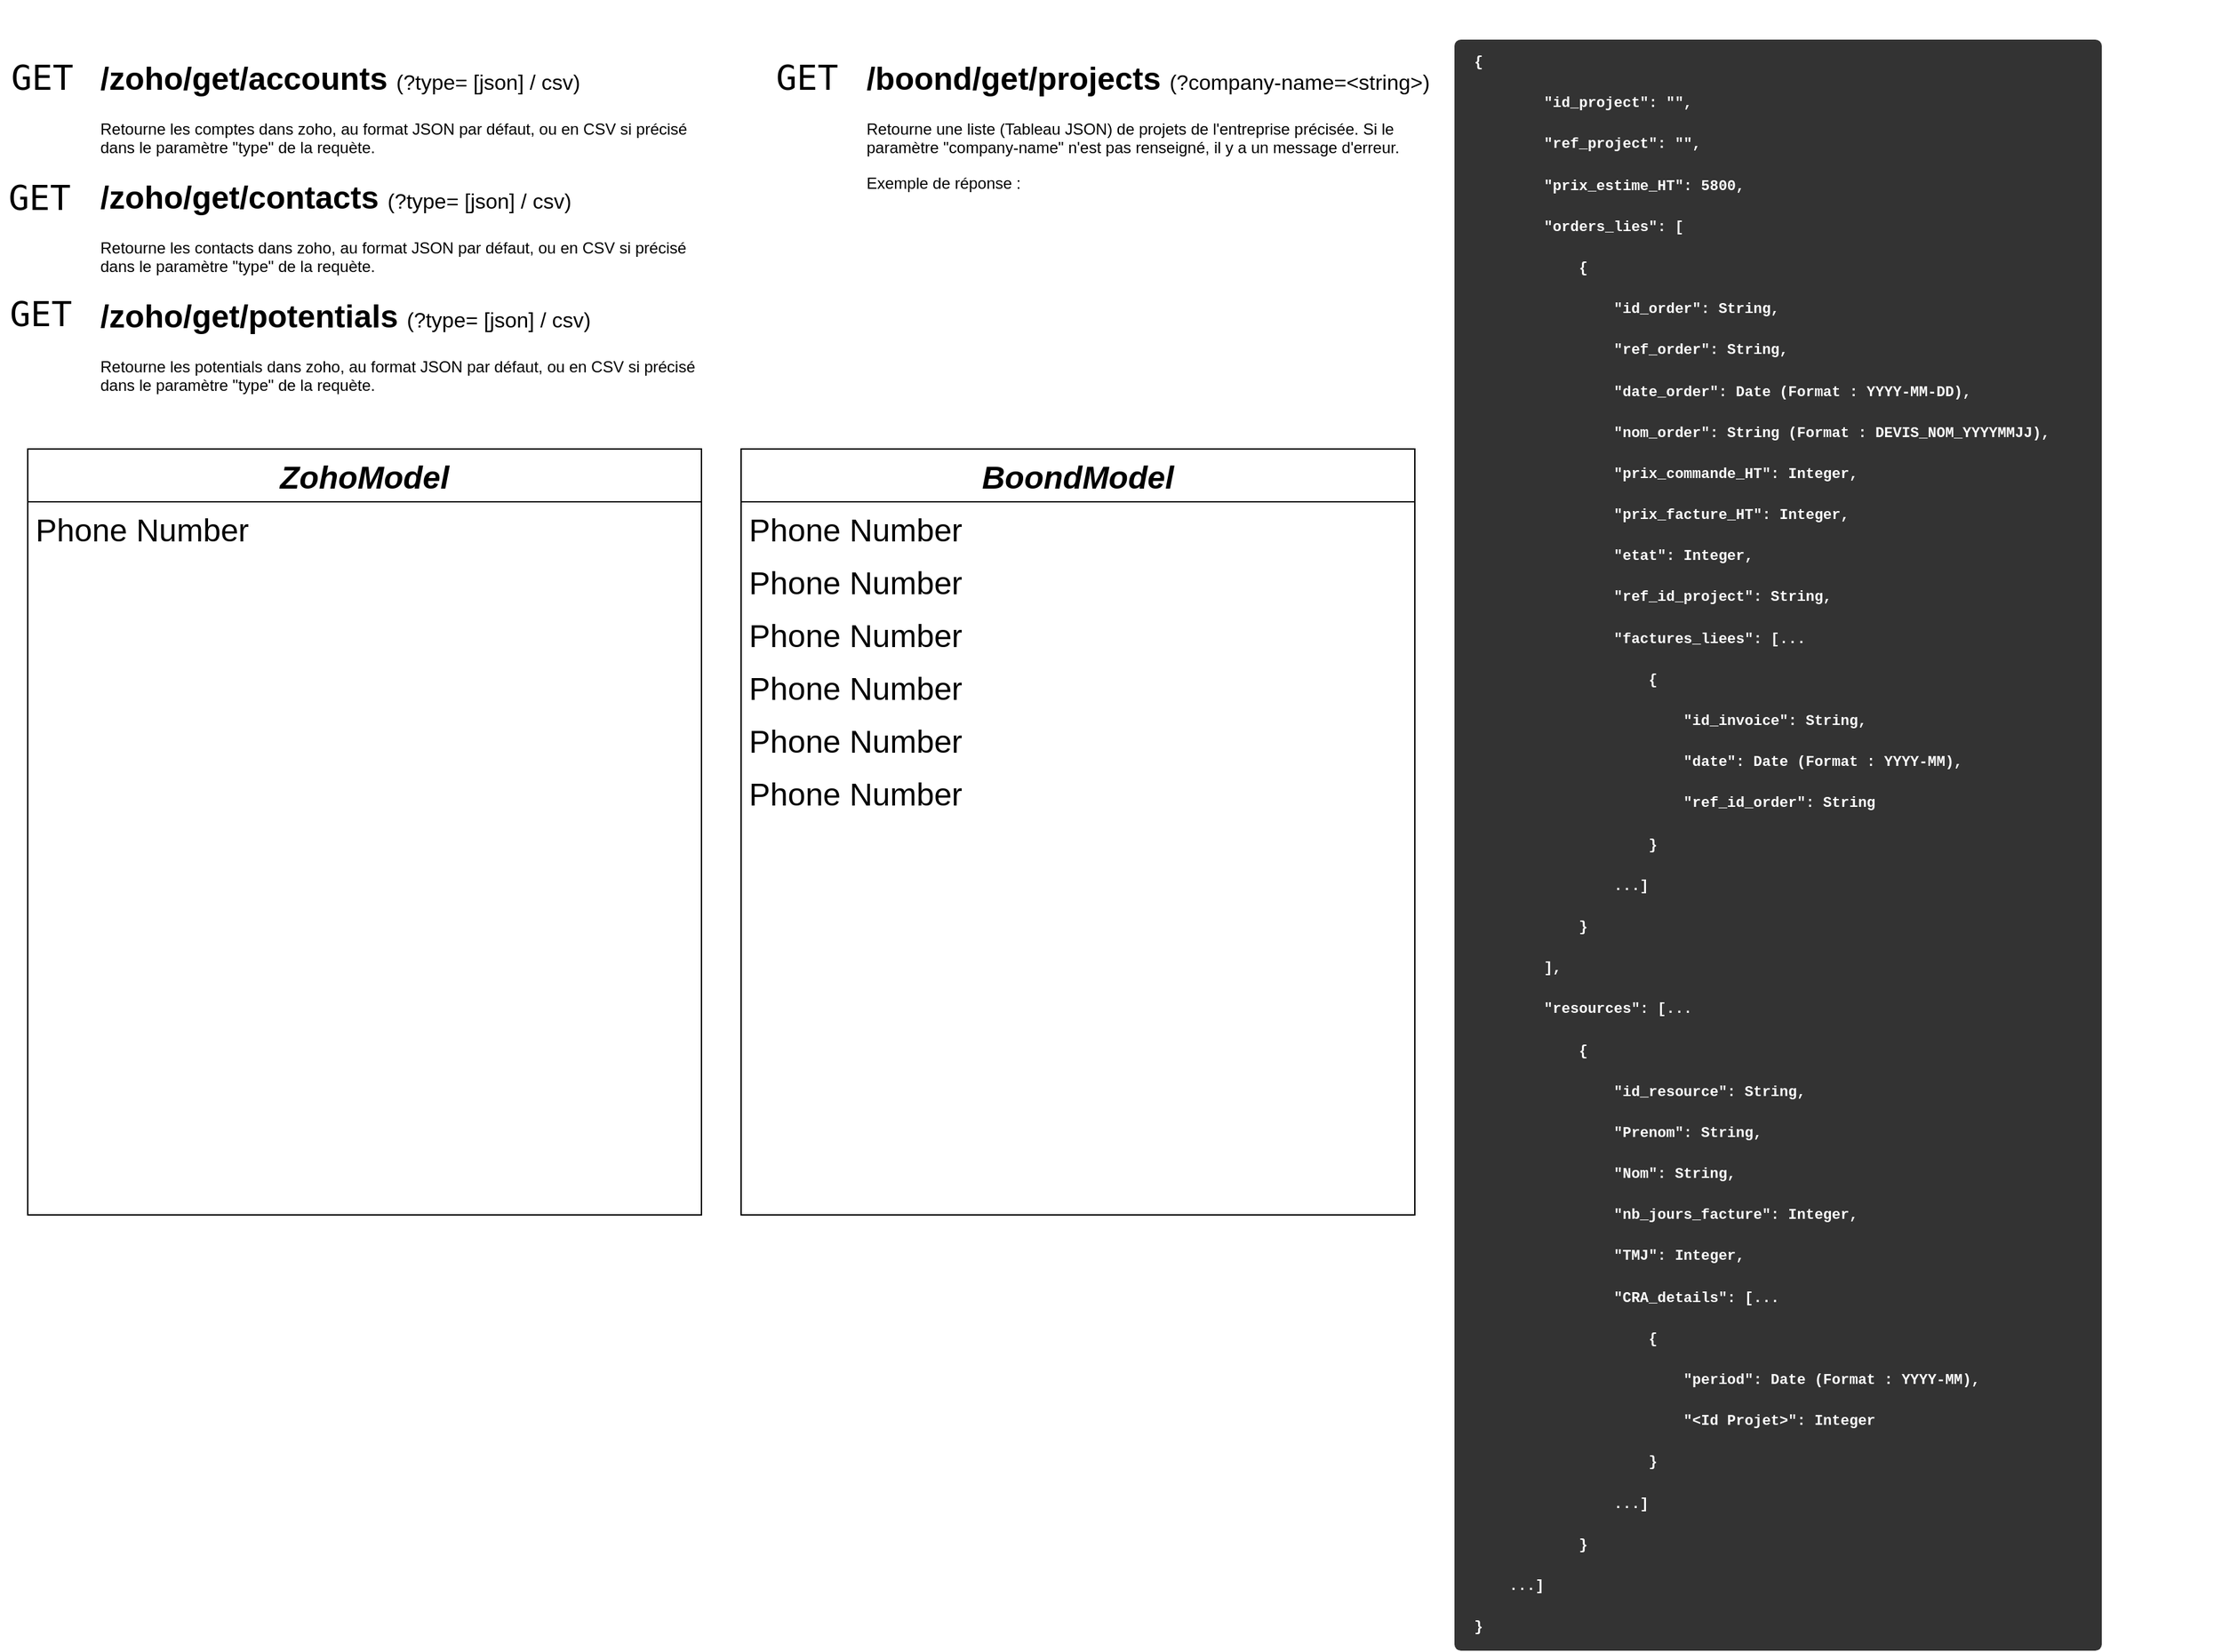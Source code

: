 <mxfile version="17.1.0" type="github">
  <diagram id="C5RBs43oDa-KdzZeNtuy" name="Page-1">
    <mxGraphModel dx="2031" dy="1089" grid="1" gridSize="10" guides="1" tooltips="1" connect="1" arrows="1" fold="1" page="1" pageScale="1" pageWidth="827" pageHeight="1169" math="0" shadow="0">
      <root>
        <mxCell id="WIyWlLk6GJQsqaUBKTNV-0" />
        <mxCell id="WIyWlLk6GJQsqaUBKTNV-1" parent="WIyWlLk6GJQsqaUBKTNV-0" />
        <mxCell id="zkfFHV4jXpPFQw0GAbJ--0" value="ZohoModel" style="swimlane;fontStyle=3;align=center;verticalAlign=top;childLayout=stackLayout;horizontal=1;startSize=40;horizontalStack=0;resizeParent=1;resizeLast=0;collapsible=1;marginBottom=0;rounded=0;shadow=0;strokeWidth=1;fontSize=24;" parent="WIyWlLk6GJQsqaUBKTNV-1" vertex="1">
          <mxGeometry x="30" y="360" width="510" height="580" as="geometry">
            <mxRectangle x="230" y="140" width="160" height="26" as="alternateBounds" />
          </mxGeometry>
        </mxCell>
        <mxCell id="zkfFHV4jXpPFQw0GAbJ--2" value="Phone Number" style="text;align=left;verticalAlign=top;spacingLeft=4;spacingRight=4;overflow=hidden;rotatable=0;points=[[0,0.5],[1,0.5]];portConstraint=eastwest;rounded=0;shadow=0;html=0;fontSize=24;" parent="zkfFHV4jXpPFQw0GAbJ--0" vertex="1">
          <mxGeometry y="40" width="510" height="40" as="geometry" />
        </mxCell>
        <mxCell id="8FyPm2dT_h3c8Z8zYSIa-6" value="&lt;h1&gt;/zoho/get/accounts &lt;font style=&quot;font-size: 16px ; font-weight: normal&quot;&gt;(?type= [json] / csv)&lt;/font&gt;&lt;/h1&gt;&lt;p&gt;Retourne les comptes dans zoho, au format JSON par défaut, ou en CSV si précisé dans le paramètre &quot;type&quot; de la requète.&lt;/p&gt;" style="text;html=1;strokeColor=none;fillColor=none;spacing=5;spacingTop=-20;whiteSpace=wrap;overflow=hidden;rounded=0;" vertex="1" parent="WIyWlLk6GJQsqaUBKTNV-1">
          <mxGeometry x="80" y="60" width="460" height="120" as="geometry" />
        </mxCell>
        <mxCell id="8FyPm2dT_h3c8Z8zYSIa-7" value="&lt;h1&gt;/zoho/get/contacts&amp;nbsp;&lt;font style=&quot;font-size: 16px ; font-weight: normal&quot;&gt;(?type= [json] / csv)&lt;/font&gt;&lt;/h1&gt;&lt;p&gt;Retourne les contacts dans zoho, au format JSON par défaut, ou en CSV si précisé dans le paramètre &quot;type&quot; de la requète.&lt;br&gt;&lt;/p&gt;" style="text;html=1;strokeColor=none;fillColor=none;spacing=5;spacingTop=-20;whiteSpace=wrap;overflow=hidden;rounded=0;" vertex="1" parent="WIyWlLk6GJQsqaUBKTNV-1">
          <mxGeometry x="80" y="150" width="460" height="120" as="geometry" />
        </mxCell>
        <mxCell id="8FyPm2dT_h3c8Z8zYSIa-8" value="&lt;h1&gt;/zoho/get/potentials&amp;nbsp;&lt;font style=&quot;font-size: 16px ; font-weight: normal&quot;&gt;(?type= [json] / csv)&lt;/font&gt;&lt;/h1&gt;&lt;p&gt;Retourne les potentials dans zoho, au format JSON par défaut, ou en CSV si précisé dans le paramètre &quot;type&quot; de la requète.&lt;br&gt;&lt;/p&gt;" style="text;html=1;strokeColor=none;fillColor=none;spacing=5;spacingTop=-20;whiteSpace=wrap;overflow=hidden;rounded=0;" vertex="1" parent="WIyWlLk6GJQsqaUBKTNV-1">
          <mxGeometry x="80" y="240" width="460" height="120" as="geometry" />
        </mxCell>
        <mxCell id="8FyPm2dT_h3c8Z8zYSIa-10" value="&lt;h1&gt;/boond/get/projects&amp;nbsp;&lt;font style=&quot;font-size: 16px ; font-weight: normal&quot;&gt;(?company-name=&amp;lt;string&amp;gt;)&lt;/font&gt;&lt;/h1&gt;&lt;p&gt;Retourne une liste (Tableau JSON) de projets de l&#39;entreprise précisée. Si le paramètre &quot;company-name&quot; n&#39;est pas renseigné, il y a un message d&#39;erreur.&amp;nbsp;&lt;/p&gt;&lt;p&gt;Exemple de réponse :&lt;/p&gt;&lt;p&gt;&lt;br&gt;&lt;/p&gt;" style="text;html=1;strokeColor=none;fillColor=none;spacing=5;spacingTop=-20;whiteSpace=wrap;overflow=hidden;rounded=0;" vertex="1" parent="WIyWlLk6GJQsqaUBKTNV-1">
          <mxGeometry x="660" y="60" width="460" height="230" as="geometry" />
        </mxCell>
        <mxCell id="8FyPm2dT_h3c8Z8zYSIa-13" value="&lt;pre&gt;&lt;font style=&quot;font-size: 26px&quot;&gt;GET&lt;/font&gt;&lt;/pre&gt;" style="text;html=1;strokeColor=none;fillColor=none;align=center;verticalAlign=middle;whiteSpace=wrap;rounded=0;fontSize=16;" vertex="1" parent="WIyWlLk6GJQsqaUBKTNV-1">
          <mxGeometry x="11" y="64" width="60" height="30" as="geometry" />
        </mxCell>
        <mxCell id="8FyPm2dT_h3c8Z8zYSIa-14" value="&lt;pre&gt;&lt;font style=&quot;font-size: 26px&quot;&gt;GET&lt;/font&gt;&lt;/pre&gt;" style="text;html=1;strokeColor=none;fillColor=none;align=center;verticalAlign=middle;whiteSpace=wrap;rounded=0;fontSize=16;" vertex="1" parent="WIyWlLk6GJQsqaUBKTNV-1">
          <mxGeometry x="9" y="155" width="60" height="30" as="geometry" />
        </mxCell>
        <mxCell id="8FyPm2dT_h3c8Z8zYSIa-15" value="&lt;pre&gt;&lt;font style=&quot;font-size: 26px&quot;&gt;GET&lt;/font&gt;&lt;/pre&gt;" style="text;html=1;strokeColor=none;fillColor=none;align=center;verticalAlign=middle;whiteSpace=wrap;rounded=0;fontSize=16;" vertex="1" parent="WIyWlLk6GJQsqaUBKTNV-1">
          <mxGeometry x="10" y="243" width="60" height="30" as="geometry" />
        </mxCell>
        <mxCell id="8FyPm2dT_h3c8Z8zYSIa-16" value="&lt;pre&gt;&lt;font style=&quot;font-size: 26px&quot;&gt;GET&lt;/font&gt;&lt;/pre&gt;" style="text;html=1;strokeColor=none;fillColor=none;align=center;verticalAlign=middle;whiteSpace=wrap;rounded=0;fontSize=16;" vertex="1" parent="WIyWlLk6GJQsqaUBKTNV-1">
          <mxGeometry x="590" y="64" width="60" height="30" as="geometry" />
        </mxCell>
        <mxCell id="8FyPm2dT_h3c8Z8zYSIa-20" value="BoondModel" style="swimlane;fontStyle=3;align=center;verticalAlign=top;childLayout=stackLayout;horizontal=1;startSize=40;horizontalStack=0;resizeParent=1;resizeLast=0;collapsible=1;marginBottom=0;rounded=0;shadow=0;strokeWidth=1;fontSize=24;" vertex="1" parent="WIyWlLk6GJQsqaUBKTNV-1">
          <mxGeometry x="570" y="360" width="510" height="580" as="geometry">
            <mxRectangle x="230" y="140" width="160" height="26" as="alternateBounds" />
          </mxGeometry>
        </mxCell>
        <mxCell id="8FyPm2dT_h3c8Z8zYSIa-21" value="Phone Number" style="text;align=left;verticalAlign=top;spacingLeft=4;spacingRight=4;overflow=hidden;rotatable=0;points=[[0,0.5],[1,0.5]];portConstraint=eastwest;rounded=0;shadow=0;html=0;fontSize=24;" vertex="1" parent="8FyPm2dT_h3c8Z8zYSIa-20">
          <mxGeometry y="40" width="510" height="40" as="geometry" />
        </mxCell>
        <mxCell id="8FyPm2dT_h3c8Z8zYSIa-23" value="Phone Number" style="text;align=left;verticalAlign=top;spacingLeft=4;spacingRight=4;overflow=hidden;rotatable=0;points=[[0,0.5],[1,0.5]];portConstraint=eastwest;rounded=0;shadow=0;html=0;fontSize=24;" vertex="1" parent="8FyPm2dT_h3c8Z8zYSIa-20">
          <mxGeometry y="80" width="510" height="40" as="geometry" />
        </mxCell>
        <mxCell id="8FyPm2dT_h3c8Z8zYSIa-24" value="Phone Number" style="text;align=left;verticalAlign=top;spacingLeft=4;spacingRight=4;overflow=hidden;rotatable=0;points=[[0,0.5],[1,0.5]];portConstraint=eastwest;rounded=0;shadow=0;html=0;fontSize=24;" vertex="1" parent="8FyPm2dT_h3c8Z8zYSIa-20">
          <mxGeometry y="120" width="510" height="40" as="geometry" />
        </mxCell>
        <mxCell id="8FyPm2dT_h3c8Z8zYSIa-25" value="Phone Number" style="text;align=left;verticalAlign=top;spacingLeft=4;spacingRight=4;overflow=hidden;rotatable=0;points=[[0,0.5],[1,0.5]];portConstraint=eastwest;rounded=0;shadow=0;html=0;fontSize=24;" vertex="1" parent="8FyPm2dT_h3c8Z8zYSIa-20">
          <mxGeometry y="160" width="510" height="40" as="geometry" />
        </mxCell>
        <mxCell id="8FyPm2dT_h3c8Z8zYSIa-26" value="Phone Number" style="text;align=left;verticalAlign=top;spacingLeft=4;spacingRight=4;overflow=hidden;rotatable=0;points=[[0,0.5],[1,0.5]];portConstraint=eastwest;rounded=0;shadow=0;html=0;fontSize=24;" vertex="1" parent="8FyPm2dT_h3c8Z8zYSIa-20">
          <mxGeometry y="200" width="510" height="40" as="geometry" />
        </mxCell>
        <mxCell id="8FyPm2dT_h3c8Z8zYSIa-27" value="Phone Number" style="text;align=left;verticalAlign=top;spacingLeft=4;spacingRight=4;overflow=hidden;rotatable=0;points=[[0,0.5],[1,0.5]];portConstraint=eastwest;rounded=0;shadow=0;html=0;fontSize=24;" vertex="1" parent="8FyPm2dT_h3c8Z8zYSIa-20">
          <mxGeometry y="240" width="510" height="40" as="geometry" />
        </mxCell>
        <mxCell id="8FyPm2dT_h3c8Z8zYSIa-22" value="" style="group" vertex="1" connectable="0" parent="WIyWlLk6GJQsqaUBKTNV-1">
          <mxGeometry x="1110" y="30" width="580" height="1240" as="geometry" />
        </mxCell>
        <mxCell id="8FyPm2dT_h3c8Z8zYSIa-18" value="" style="rounded=1;whiteSpace=wrap;html=1;labelBackgroundColor=#B3B3B3;fontFamily=Courier New;fontSize=11;fontColor=#B3B3B3;labelBorderColor=default;fillColor=#333333;strokeColor=none;gradientColor=none;arcSize=1;" vertex="1" parent="8FyPm2dT_h3c8Z8zYSIa-22">
          <mxGeometry y="20" width="490" height="1220" as="geometry" />
        </mxCell>
        <mxCell id="8FyPm2dT_h3c8Z8zYSIa-17" value="&lt;pre&gt;&lt;font face=&quot;Courier New&quot; style=&quot;font-size: 11px ; line-height: 0.5&quot; color=&quot;#ffffff&quot;&gt;{&lt;br&gt;&amp;nbsp; &amp;nbsp; &amp;nbsp; &amp;nbsp; &quot;id_project&quot;: &quot;&quot;,&lt;br&gt;&amp;nbsp; &amp;nbsp; &amp;nbsp; &amp;nbsp; &quot;ref_project&quot;: &quot;&quot;,&lt;br&gt;&amp;nbsp; &amp;nbsp; &amp;nbsp; &amp;nbsp; &quot;prix_estime_HT&quot;: 5800,&lt;br&gt;&amp;nbsp; &amp;nbsp; &amp;nbsp; &amp;nbsp; &quot;orders_lies&quot;: [&lt;br&gt;&amp;nbsp; &amp;nbsp; &amp;nbsp; &amp;nbsp; &amp;nbsp; &amp;nbsp; {&lt;br&gt;&amp;nbsp; &amp;nbsp; &amp;nbsp; &amp;nbsp; &amp;nbsp; &amp;nbsp; &amp;nbsp; &amp;nbsp; &quot;id_order&quot;: String,&lt;br&gt;&amp;nbsp; &amp;nbsp; &amp;nbsp; &amp;nbsp; &amp;nbsp; &amp;nbsp; &amp;nbsp; &amp;nbsp; &quot;ref_order&quot;: String,&lt;br&gt;&amp;nbsp; &amp;nbsp; &amp;nbsp; &amp;nbsp; &amp;nbsp; &amp;nbsp; &amp;nbsp; &amp;nbsp; &quot;date_order&quot;: Date (Format : YYYY-MM-DD),&lt;br&gt;&amp;nbsp; &amp;nbsp; &amp;nbsp; &amp;nbsp; &amp;nbsp; &amp;nbsp; &amp;nbsp; &amp;nbsp; &quot;nom_order&quot;: String (Format : DEVIS_NOM_YYYYMMJJ),&lt;br&gt;&amp;nbsp; &amp;nbsp; &amp;nbsp; &amp;nbsp; &amp;nbsp; &amp;nbsp; &amp;nbsp; &amp;nbsp; &quot;prix_commande_HT&quot;: Integer,&lt;br&gt;&amp;nbsp; &amp;nbsp; &amp;nbsp; &amp;nbsp; &amp;nbsp; &amp;nbsp; &amp;nbsp; &amp;nbsp; &quot;prix_facture_HT&quot;: Integer,&lt;br&gt;&amp;nbsp; &amp;nbsp; &amp;nbsp; &amp;nbsp; &amp;nbsp; &amp;nbsp; &amp;nbsp; &amp;nbsp; &quot;etat&quot;: Integer,&lt;br&gt;&amp;nbsp; &amp;nbsp; &amp;nbsp; &amp;nbsp; &amp;nbsp; &amp;nbsp; &amp;nbsp; &amp;nbsp; &quot;ref_id_project&quot;: String,&lt;br&gt;&amp;nbsp; &amp;nbsp; &amp;nbsp; &amp;nbsp; &amp;nbsp; &amp;nbsp; &amp;nbsp; &amp;nbsp; &quot;factures_liees&quot;: [...&lt;br&gt;&amp;nbsp; &amp;nbsp; &amp;nbsp; &amp;nbsp; &amp;nbsp; &amp;nbsp; &amp;nbsp; &amp;nbsp; &amp;nbsp; &amp;nbsp; {&lt;br&gt;&amp;nbsp; &amp;nbsp; &amp;nbsp; &amp;nbsp; &amp;nbsp; &amp;nbsp; &amp;nbsp; &amp;nbsp; &amp;nbsp; &amp;nbsp; &amp;nbsp; &amp;nbsp; &quot;id_invoice&quot;: String,&lt;br&gt;&amp;nbsp; &amp;nbsp; &amp;nbsp; &amp;nbsp; &amp;nbsp; &amp;nbsp; &amp;nbsp; &amp;nbsp; &amp;nbsp; &amp;nbsp; &amp;nbsp; &amp;nbsp; &quot;date&quot;: Date (Format : YYYY-MM),&lt;br&gt;&amp;nbsp; &amp;nbsp; &amp;nbsp; &amp;nbsp; &amp;nbsp; &amp;nbsp; &amp;nbsp; &amp;nbsp; &amp;nbsp; &amp;nbsp; &amp;nbsp; &amp;nbsp; &quot;ref_id_order&quot;: String&lt;br&gt;&amp;nbsp; &amp;nbsp; &amp;nbsp; &amp;nbsp; &amp;nbsp; &amp;nbsp; &amp;nbsp; &amp;nbsp; &amp;nbsp; &amp;nbsp; }&lt;br&gt;&amp;nbsp; &amp;nbsp; &amp;nbsp; &amp;nbsp; &amp;nbsp; &amp;nbsp; &amp;nbsp; &amp;nbsp; ...]&lt;br&gt;&amp;nbsp; &amp;nbsp; &amp;nbsp; &amp;nbsp; &amp;nbsp; &amp;nbsp; }&lt;br&gt;&amp;nbsp; &amp;nbsp; &amp;nbsp; &amp;nbsp; ],&lt;br&gt;&amp;nbsp; &amp;nbsp; &amp;nbsp; &amp;nbsp; &quot;resources&quot;: [...&lt;br&gt;&amp;nbsp; &amp;nbsp; &amp;nbsp; &amp;nbsp; &amp;nbsp; &amp;nbsp; {&lt;br&gt;&amp;nbsp; &amp;nbsp; &amp;nbsp; &amp;nbsp; &amp;nbsp; &amp;nbsp; &amp;nbsp; &amp;nbsp; &quot;id_resource&quot;: String,&lt;br&gt;&amp;nbsp; &amp;nbsp; &amp;nbsp; &amp;nbsp; &amp;nbsp; &amp;nbsp; &amp;nbsp; &amp;nbsp; &quot;Prenom&quot;: String,&lt;br&gt;&amp;nbsp; &amp;nbsp; &amp;nbsp; &amp;nbsp; &amp;nbsp; &amp;nbsp; &amp;nbsp; &amp;nbsp; &quot;Nom&quot;: String,&lt;br&gt;&amp;nbsp; &amp;nbsp; &amp;nbsp; &amp;nbsp; &amp;nbsp; &amp;nbsp; &amp;nbsp; &amp;nbsp; &quot;nb_jours_facture&quot;: Integer,&lt;br&gt;&amp;nbsp; &amp;nbsp; &amp;nbsp; &amp;nbsp; &amp;nbsp; &amp;nbsp; &amp;nbsp; &amp;nbsp; &quot;TMJ&quot;: Integer,&lt;br&gt;&amp;nbsp; &amp;nbsp; &amp;nbsp; &amp;nbsp; &amp;nbsp; &amp;nbsp; &amp;nbsp; &amp;nbsp; &quot;CRA_details&quot;: [...&lt;br&gt;&amp;nbsp; &amp;nbsp; &amp;nbsp; &amp;nbsp; &amp;nbsp; &amp;nbsp; &amp;nbsp; &amp;nbsp; &amp;nbsp; &amp;nbsp; {&lt;br&gt;&amp;nbsp; &amp;nbsp; &amp;nbsp; &amp;nbsp; &amp;nbsp; &amp;nbsp; &amp;nbsp; &amp;nbsp; &amp;nbsp; &amp;nbsp; &amp;nbsp; &amp;nbsp; &quot;period&quot;: Date (Format : YYYY-MM),&lt;br&gt;&amp;nbsp; &amp;nbsp; &amp;nbsp; &amp;nbsp; &amp;nbsp; &amp;nbsp; &amp;nbsp; &amp;nbsp; &amp;nbsp; &amp;nbsp; &amp;nbsp; &amp;nbsp; &quot;&amp;lt;Id Projet&amp;gt;&quot;: Integer&lt;br&gt;&amp;nbsp; &amp;nbsp; &amp;nbsp; &amp;nbsp; &amp;nbsp; &amp;nbsp; &amp;nbsp; &amp;nbsp; &amp;nbsp; &amp;nbsp; }&lt;br&gt;&amp;nbsp; &amp;nbsp; &amp;nbsp; &amp;nbsp; &amp;nbsp; &amp;nbsp; &amp;nbsp; &amp;nbsp; ...]&lt;br&gt;&amp;nbsp; &amp;nbsp; &amp;nbsp; &amp;nbsp; &amp;nbsp; &amp;nbsp; }&lt;br&gt;&amp;nbsp; &amp;nbsp; ...]&lt;br&gt;}&lt;/font&gt;&lt;/pre&gt;" style="text;html=1;strokeColor=none;fillColor=none;spacing=5;spacingTop=-20;whiteSpace=wrap;overflow=hidden;rounded=0;fontSize=26;labelBackgroundColor=none;fontStyle=1" vertex="1" parent="8FyPm2dT_h3c8Z8zYSIa-22">
          <mxGeometry x="10" width="570" height="1240" as="geometry" />
        </mxCell>
      </root>
    </mxGraphModel>
  </diagram>
</mxfile>
